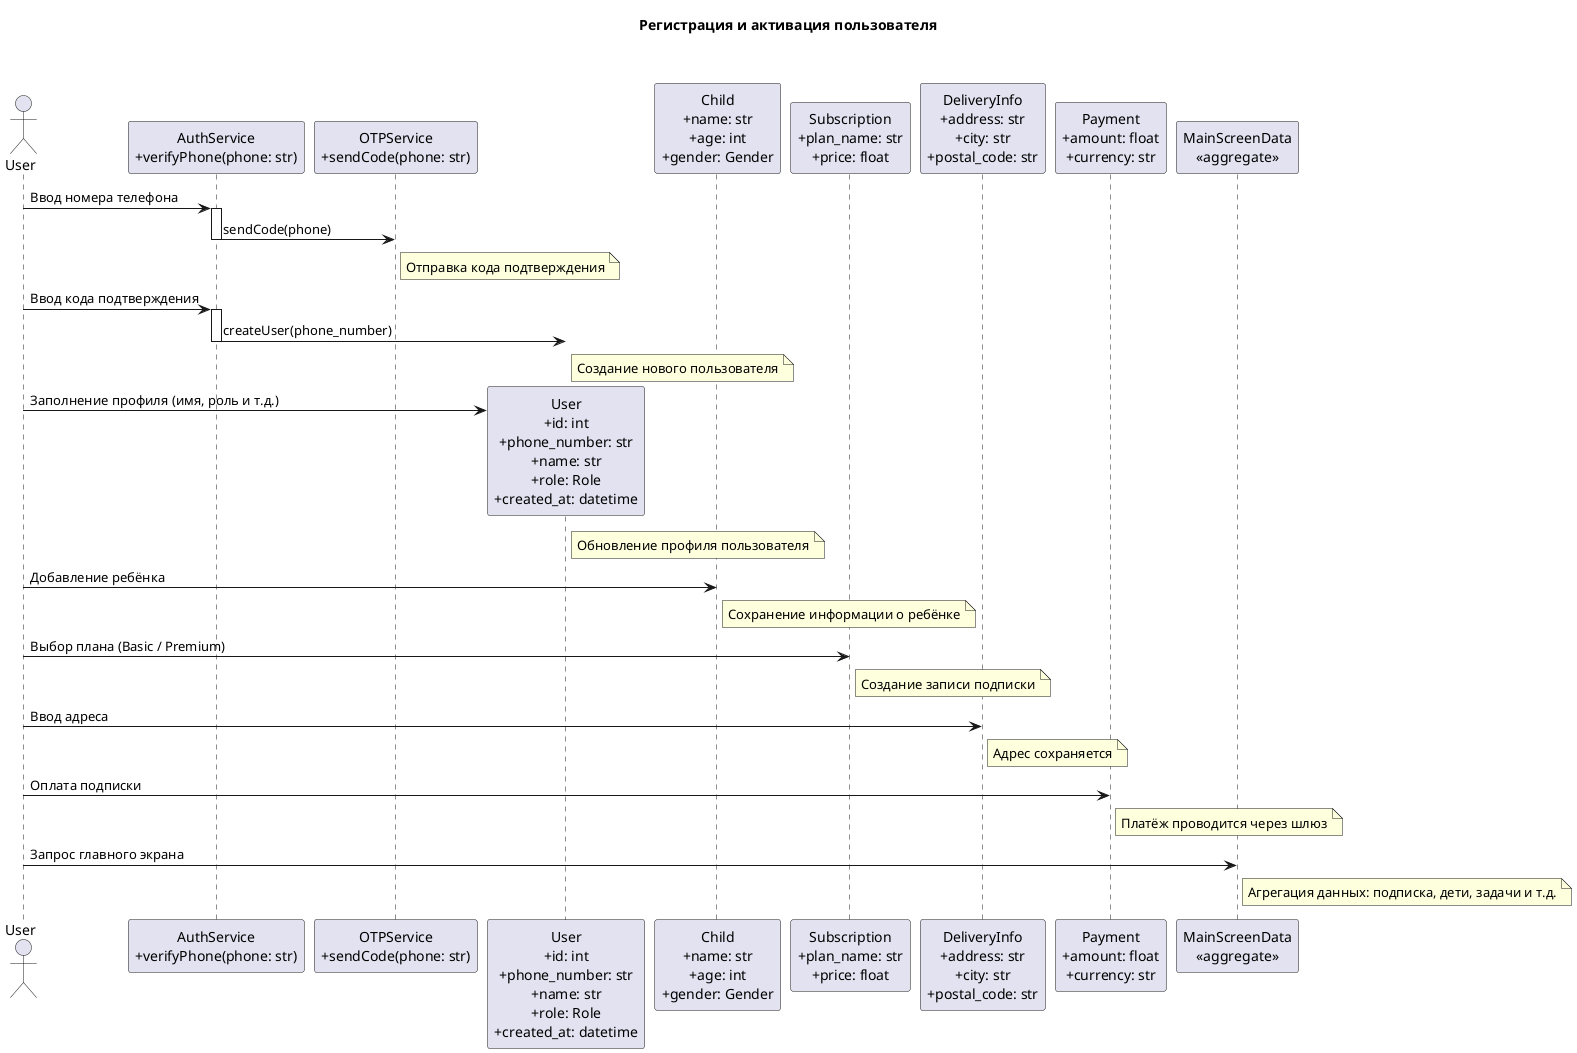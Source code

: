 @startuml
title Регистрация и активация пользователя

actor User
participant AuthService as "AuthService\n+verifyPhone(phone: str)"
participant OTPService as "OTPService\n+sendCode(phone: str)"
participant UserEntity as "User\n+id: int\n+phone_number: str\n+name: str\n+role: Role\n+created_at: datetime"
participant Child as "Child\n+name: str\n+age: int\n+gender: Gender"
participant Subscription as "Subscription\n+plan_name: str\n+price: float"
participant DeliveryInfo as "DeliveryInfo\n+address: str\n+city: str\n+postal_code: str"
participant Payment as "Payment\n+amount: float\n+currency: str"
participant MainScreenData as "MainScreenData\n<<aggregate>>"

' Ввод номера телефона
User -> AuthService : Ввод номера телефона
activate AuthService
AuthService -> OTPService : sendCode(phone)
note right of OTPService : Отправка кода подтверждения
deactivate AuthService

' Ввод кода
User -> AuthService : Ввод кода подтверждения
activate AuthService
AuthService -> UserEntity : createUser(phone_number)
create UserEntity
note right of UserEntity : Создание нового пользователя
deactivate AuthService

' Заполнение профиля
User -> UserEntity : Заполнение профиля (имя, роль и т.д.)
note right of UserEntity : Обновление профиля пользователя

' Добавление ребёнка
User -> Child : Добавление ребёнка
note right of Child : Сохранение информации о ребёнке

' Выбор подписки
User -> Subscription : Выбор плана (Basic / Premium)
note right of Subscription : Создание записи подписки

' Указание адреса доставки
User -> DeliveryInfo : Ввод адреса
note right of DeliveryInfo : Адрес сохраняется

' Оплата
User -> Payment : Оплата подписки
note right of Payment : Платёж проводится через шлюз

' Получение данных для главного экрана
User -> MainScreenData : Запрос главного экрана
note right of MainScreenData : Агрегация данных: подписка, дети, задачи и т.д.

@enduml

